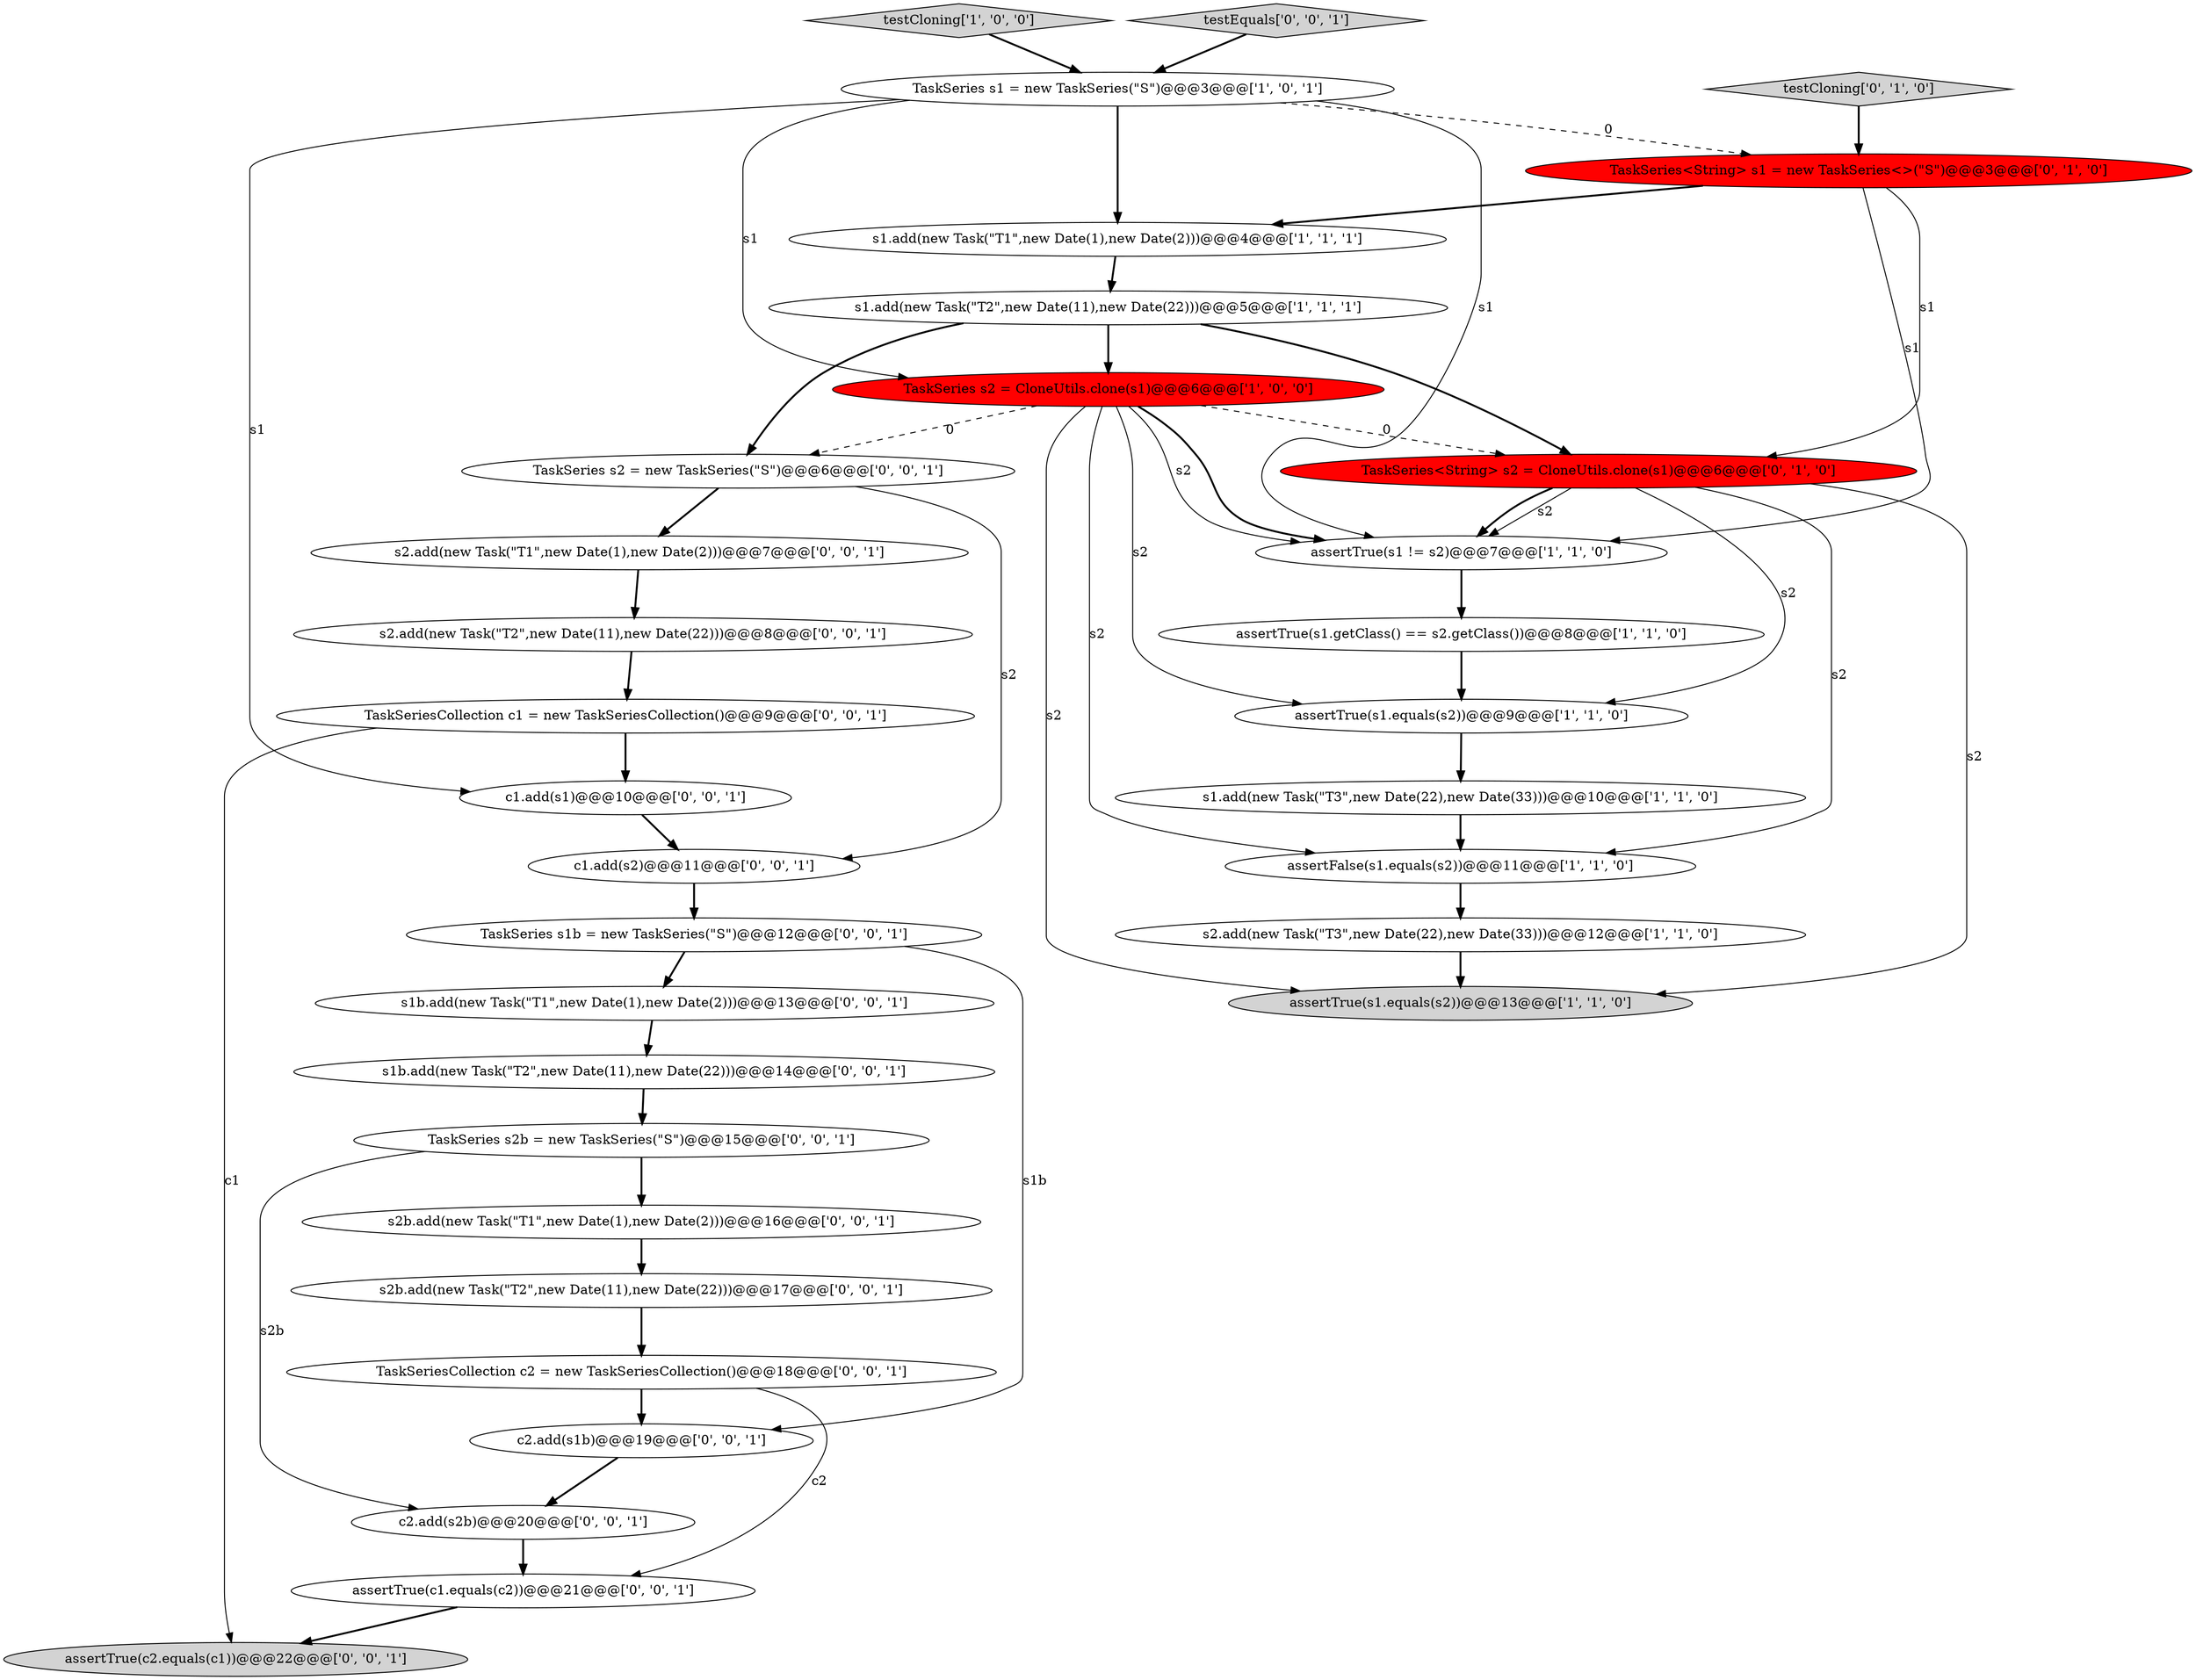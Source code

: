 digraph {
24 [style = filled, label = "c1.add(s1)@@@10@@@['0', '0', '1']", fillcolor = white, shape = ellipse image = "AAA0AAABBB3BBB"];
30 [style = filled, label = "TaskSeriesCollection c1 = new TaskSeriesCollection()@@@9@@@['0', '0', '1']", fillcolor = white, shape = ellipse image = "AAA0AAABBB3BBB"];
15 [style = filled, label = "s2b.add(new Task(\"T2\",new Date(11),new Date(22)))@@@17@@@['0', '0', '1']", fillcolor = white, shape = ellipse image = "AAA0AAABBB3BBB"];
5 [style = filled, label = "s1.add(new Task(\"T3\",new Date(22),new Date(33)))@@@10@@@['1', '1', '0']", fillcolor = white, shape = ellipse image = "AAA0AAABBB1BBB"];
7 [style = filled, label = "assertTrue(s1.equals(s2))@@@13@@@['1', '1', '0']", fillcolor = lightgray, shape = ellipse image = "AAA0AAABBB1BBB"];
2 [style = filled, label = "testCloning['1', '0', '0']", fillcolor = lightgray, shape = diamond image = "AAA0AAABBB1BBB"];
19 [style = filled, label = "s1b.add(new Task(\"T2\",new Date(11),new Date(22)))@@@14@@@['0', '0', '1']", fillcolor = white, shape = ellipse image = "AAA0AAABBB3BBB"];
25 [style = filled, label = "TaskSeries s1b = new TaskSeries(\"S\")@@@12@@@['0', '0', '1']", fillcolor = white, shape = ellipse image = "AAA0AAABBB3BBB"];
23 [style = filled, label = "c1.add(s2)@@@11@@@['0', '0', '1']", fillcolor = white, shape = ellipse image = "AAA0AAABBB3BBB"];
32 [style = filled, label = "s2b.add(new Task(\"T1\",new Date(1),new Date(2)))@@@16@@@['0', '0', '1']", fillcolor = white, shape = ellipse image = "AAA0AAABBB3BBB"];
8 [style = filled, label = "assertFalse(s1.equals(s2))@@@11@@@['1', '1', '0']", fillcolor = white, shape = ellipse image = "AAA0AAABBB1BBB"];
14 [style = filled, label = "TaskSeries<String> s1 = new TaskSeries<>(\"S\")@@@3@@@['0', '1', '0']", fillcolor = red, shape = ellipse image = "AAA1AAABBB2BBB"];
11 [style = filled, label = "assertTrue(s1.getClass() == s2.getClass())@@@8@@@['1', '1', '0']", fillcolor = white, shape = ellipse image = "AAA0AAABBB1BBB"];
13 [style = filled, label = "TaskSeries<String> s2 = CloneUtils.clone(s1)@@@6@@@['0', '1', '0']", fillcolor = red, shape = ellipse image = "AAA1AAABBB2BBB"];
27 [style = filled, label = "assertTrue(c2.equals(c1))@@@22@@@['0', '0', '1']", fillcolor = lightgray, shape = ellipse image = "AAA0AAABBB3BBB"];
0 [style = filled, label = "s1.add(new Task(\"T1\",new Date(1),new Date(2)))@@@4@@@['1', '1', '1']", fillcolor = white, shape = ellipse image = "AAA0AAABBB1BBB"];
9 [style = filled, label = "TaskSeries s1 = new TaskSeries(\"S\")@@@3@@@['1', '0', '1']", fillcolor = white, shape = ellipse image = "AAA0AAABBB1BBB"];
31 [style = filled, label = "testEquals['0', '0', '1']", fillcolor = lightgray, shape = diamond image = "AAA0AAABBB3BBB"];
1 [style = filled, label = "s2.add(new Task(\"T3\",new Date(22),new Date(33)))@@@12@@@['1', '1', '0']", fillcolor = white, shape = ellipse image = "AAA0AAABBB1BBB"];
10 [style = filled, label = "TaskSeries s2 = CloneUtils.clone(s1)@@@6@@@['1', '0', '0']", fillcolor = red, shape = ellipse image = "AAA1AAABBB1BBB"];
22 [style = filled, label = "s1b.add(new Task(\"T1\",new Date(1),new Date(2)))@@@13@@@['0', '0', '1']", fillcolor = white, shape = ellipse image = "AAA0AAABBB3BBB"];
21 [style = filled, label = "s2.add(new Task(\"T1\",new Date(1),new Date(2)))@@@7@@@['0', '0', '1']", fillcolor = white, shape = ellipse image = "AAA0AAABBB3BBB"];
17 [style = filled, label = "TaskSeries s2 = new TaskSeries(\"S\")@@@6@@@['0', '0', '1']", fillcolor = white, shape = ellipse image = "AAA0AAABBB3BBB"];
20 [style = filled, label = "c2.add(s1b)@@@19@@@['0', '0', '1']", fillcolor = white, shape = ellipse image = "AAA0AAABBB3BBB"];
29 [style = filled, label = "s2.add(new Task(\"T2\",new Date(11),new Date(22)))@@@8@@@['0', '0', '1']", fillcolor = white, shape = ellipse image = "AAA0AAABBB3BBB"];
18 [style = filled, label = "assertTrue(c1.equals(c2))@@@21@@@['0', '0', '1']", fillcolor = white, shape = ellipse image = "AAA0AAABBB3BBB"];
28 [style = filled, label = "c2.add(s2b)@@@20@@@['0', '0', '1']", fillcolor = white, shape = ellipse image = "AAA0AAABBB3BBB"];
3 [style = filled, label = "s1.add(new Task(\"T2\",new Date(11),new Date(22)))@@@5@@@['1', '1', '1']", fillcolor = white, shape = ellipse image = "AAA0AAABBB1BBB"];
26 [style = filled, label = "TaskSeriesCollection c2 = new TaskSeriesCollection()@@@18@@@['0', '0', '1']", fillcolor = white, shape = ellipse image = "AAA0AAABBB3BBB"];
16 [style = filled, label = "TaskSeries s2b = new TaskSeries(\"S\")@@@15@@@['0', '0', '1']", fillcolor = white, shape = ellipse image = "AAA0AAABBB3BBB"];
4 [style = filled, label = "assertTrue(s1 != s2)@@@7@@@['1', '1', '0']", fillcolor = white, shape = ellipse image = "AAA0AAABBB1BBB"];
6 [style = filled, label = "assertTrue(s1.equals(s2))@@@9@@@['1', '1', '0']", fillcolor = white, shape = ellipse image = "AAA0AAABBB1BBB"];
12 [style = filled, label = "testCloning['0', '1', '0']", fillcolor = lightgray, shape = diamond image = "AAA0AAABBB2BBB"];
0->3 [style = bold, label=""];
26->18 [style = solid, label="c2"];
5->8 [style = bold, label=""];
30->24 [style = bold, label=""];
23->25 [style = bold, label=""];
10->6 [style = solid, label="s2"];
28->18 [style = bold, label=""];
9->0 [style = bold, label=""];
25->22 [style = bold, label=""];
29->30 [style = bold, label=""];
22->19 [style = bold, label=""];
31->9 [style = bold, label=""];
13->4 [style = solid, label="s2"];
11->6 [style = bold, label=""];
20->28 [style = bold, label=""];
10->4 [style = solid, label="s2"];
13->6 [style = solid, label="s2"];
9->10 [style = solid, label="s1"];
16->32 [style = bold, label=""];
2->9 [style = bold, label=""];
10->13 [style = dashed, label="0"];
17->23 [style = solid, label="s2"];
1->7 [style = bold, label=""];
9->24 [style = solid, label="s1"];
14->4 [style = solid, label="s1"];
10->7 [style = solid, label="s2"];
19->16 [style = bold, label=""];
15->26 [style = bold, label=""];
8->1 [style = bold, label=""];
3->10 [style = bold, label=""];
6->5 [style = bold, label=""];
13->7 [style = solid, label="s2"];
10->8 [style = solid, label="s2"];
21->29 [style = bold, label=""];
9->14 [style = dashed, label="0"];
14->0 [style = bold, label=""];
18->27 [style = bold, label=""];
12->14 [style = bold, label=""];
32->15 [style = bold, label=""];
13->8 [style = solid, label="s2"];
10->4 [style = bold, label=""];
3->13 [style = bold, label=""];
9->4 [style = solid, label="s1"];
10->17 [style = dashed, label="0"];
3->17 [style = bold, label=""];
25->20 [style = solid, label="s1b"];
4->11 [style = bold, label=""];
30->27 [style = solid, label="c1"];
17->21 [style = bold, label=""];
14->13 [style = solid, label="s1"];
13->4 [style = bold, label=""];
26->20 [style = bold, label=""];
16->28 [style = solid, label="s2b"];
24->23 [style = bold, label=""];
}
